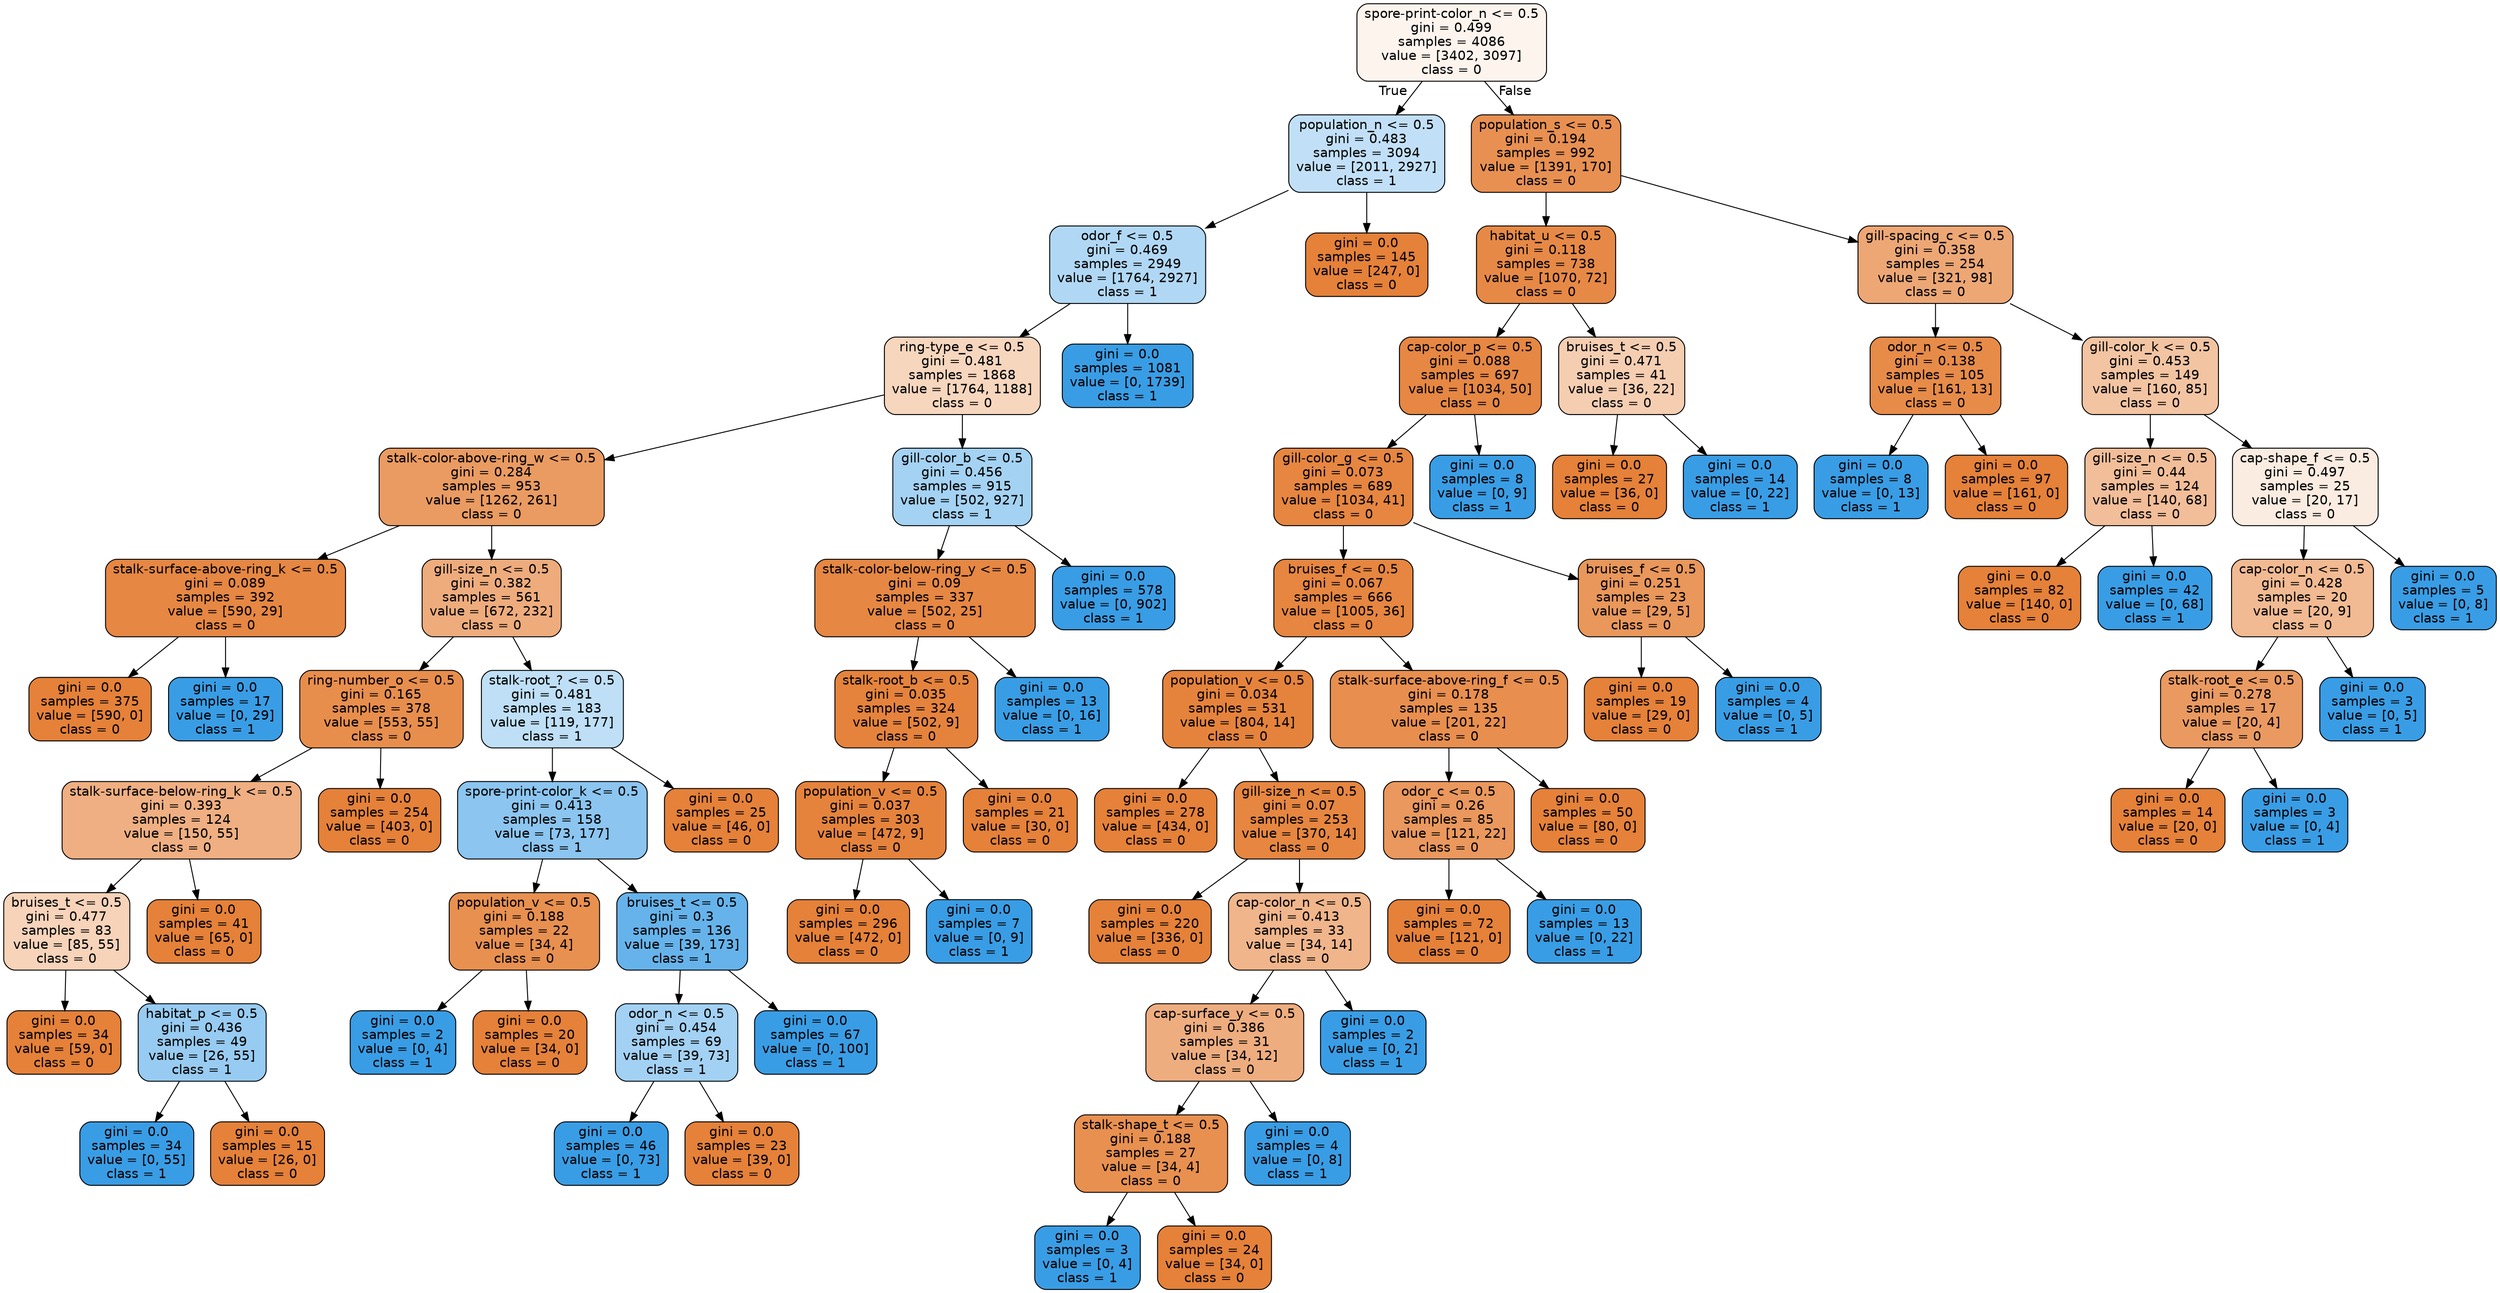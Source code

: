 digraph Tree {
node [shape=box, style="filled, rounded", color="black", fontname="helvetica"] ;
edge [fontname="helvetica"] ;
0 [label="spore-print-color_n <= 0.5\ngini = 0.499\nsamples = 4086\nvalue = [3402, 3097]\nclass = 0", fillcolor="#fdf4ed"] ;
1 [label="population_n <= 0.5\ngini = 0.483\nsamples = 3094\nvalue = [2011, 2927]\nclass = 1", fillcolor="#c1e0f7"] ;
0 -> 1 [labeldistance=2.5, labelangle=45, headlabel="True"] ;
2 [label="odor_f <= 0.5\ngini = 0.469\nsamples = 2949\nvalue = [1764, 2927]\nclass = 1", fillcolor="#b0d8f5"] ;
1 -> 2 ;
3 [label="ring-type_e <= 0.5\ngini = 0.481\nsamples = 1868\nvalue = [1764, 1188]\nclass = 0", fillcolor="#f7d6be"] ;
2 -> 3 ;
4 [label="stalk-color-above-ring_w <= 0.5\ngini = 0.284\nsamples = 953\nvalue = [1262, 261]\nclass = 0", fillcolor="#ea9b62"] ;
3 -> 4 ;
5 [label="stalk-surface-above-ring_k <= 0.5\ngini = 0.089\nsamples = 392\nvalue = [590, 29]\nclass = 0", fillcolor="#e68743"] ;
4 -> 5 ;
6 [label="gini = 0.0\nsamples = 375\nvalue = [590, 0]\nclass = 0", fillcolor="#e58139"] ;
5 -> 6 ;
7 [label="gini = 0.0\nsamples = 17\nvalue = [0, 29]\nclass = 1", fillcolor="#399de5"] ;
5 -> 7 ;
8 [label="gill-size_n <= 0.5\ngini = 0.382\nsamples = 561\nvalue = [672, 232]\nclass = 0", fillcolor="#eeac7d"] ;
4 -> 8 ;
9 [label="ring-number_o <= 0.5\ngini = 0.165\nsamples = 378\nvalue = [553, 55]\nclass = 0", fillcolor="#e88e4d"] ;
8 -> 9 ;
10 [label="stalk-surface-below-ring_k <= 0.5\ngini = 0.393\nsamples = 124\nvalue = [150, 55]\nclass = 0", fillcolor="#efaf82"] ;
9 -> 10 ;
11 [label="bruises_t <= 0.5\ngini = 0.477\nsamples = 83\nvalue = [85, 55]\nclass = 0", fillcolor="#f6d3b9"] ;
10 -> 11 ;
12 [label="gini = 0.0\nsamples = 34\nvalue = [59, 0]\nclass = 0", fillcolor="#e58139"] ;
11 -> 12 ;
13 [label="habitat_p <= 0.5\ngini = 0.436\nsamples = 49\nvalue = [26, 55]\nclass = 1", fillcolor="#97cbf1"] ;
11 -> 13 ;
14 [label="gini = 0.0\nsamples = 34\nvalue = [0, 55]\nclass = 1", fillcolor="#399de5"] ;
13 -> 14 ;
15 [label="gini = 0.0\nsamples = 15\nvalue = [26, 0]\nclass = 0", fillcolor="#e58139"] ;
13 -> 15 ;
16 [label="gini = 0.0\nsamples = 41\nvalue = [65, 0]\nclass = 0", fillcolor="#e58139"] ;
10 -> 16 ;
17 [label="gini = 0.0\nsamples = 254\nvalue = [403, 0]\nclass = 0", fillcolor="#e58139"] ;
9 -> 17 ;
18 [label="stalk-root_? <= 0.5\ngini = 0.481\nsamples = 183\nvalue = [119, 177]\nclass = 1", fillcolor="#bedff6"] ;
8 -> 18 ;
19 [label="spore-print-color_k <= 0.5\ngini = 0.413\nsamples = 158\nvalue = [73, 177]\nclass = 1", fillcolor="#8bc5f0"] ;
18 -> 19 ;
20 [label="population_v <= 0.5\ngini = 0.188\nsamples = 22\nvalue = [34, 4]\nclass = 0", fillcolor="#e89050"] ;
19 -> 20 ;
21 [label="gini = 0.0\nsamples = 2\nvalue = [0, 4]\nclass = 1", fillcolor="#399de5"] ;
20 -> 21 ;
22 [label="gini = 0.0\nsamples = 20\nvalue = [34, 0]\nclass = 0", fillcolor="#e58139"] ;
20 -> 22 ;
23 [label="bruises_t <= 0.5\ngini = 0.3\nsamples = 136\nvalue = [39, 173]\nclass = 1", fillcolor="#66b3eb"] ;
19 -> 23 ;
24 [label="odor_n <= 0.5\ngini = 0.454\nsamples = 69\nvalue = [39, 73]\nclass = 1", fillcolor="#a3d1f3"] ;
23 -> 24 ;
25 [label="gini = 0.0\nsamples = 46\nvalue = [0, 73]\nclass = 1", fillcolor="#399de5"] ;
24 -> 25 ;
26 [label="gini = 0.0\nsamples = 23\nvalue = [39, 0]\nclass = 0", fillcolor="#e58139"] ;
24 -> 26 ;
27 [label="gini = 0.0\nsamples = 67\nvalue = [0, 100]\nclass = 1", fillcolor="#399de5"] ;
23 -> 27 ;
28 [label="gini = 0.0\nsamples = 25\nvalue = [46, 0]\nclass = 0", fillcolor="#e58139"] ;
18 -> 28 ;
29 [label="gill-color_b <= 0.5\ngini = 0.456\nsamples = 915\nvalue = [502, 927]\nclass = 1", fillcolor="#a4d2f3"] ;
3 -> 29 ;
30 [label="stalk-color-below-ring_y <= 0.5\ngini = 0.09\nsamples = 337\nvalue = [502, 25]\nclass = 0", fillcolor="#e68743"] ;
29 -> 30 ;
31 [label="stalk-root_b <= 0.5\ngini = 0.035\nsamples = 324\nvalue = [502, 9]\nclass = 0", fillcolor="#e5833d"] ;
30 -> 31 ;
32 [label="population_v <= 0.5\ngini = 0.037\nsamples = 303\nvalue = [472, 9]\nclass = 0", fillcolor="#e5833d"] ;
31 -> 32 ;
33 [label="gini = 0.0\nsamples = 296\nvalue = [472, 0]\nclass = 0", fillcolor="#e58139"] ;
32 -> 33 ;
34 [label="gini = 0.0\nsamples = 7\nvalue = [0, 9]\nclass = 1", fillcolor="#399de5"] ;
32 -> 34 ;
35 [label="gini = 0.0\nsamples = 21\nvalue = [30, 0]\nclass = 0", fillcolor="#e58139"] ;
31 -> 35 ;
36 [label="gini = 0.0\nsamples = 13\nvalue = [0, 16]\nclass = 1", fillcolor="#399de5"] ;
30 -> 36 ;
37 [label="gini = 0.0\nsamples = 578\nvalue = [0, 902]\nclass = 1", fillcolor="#399de5"] ;
29 -> 37 ;
38 [label="gini = 0.0\nsamples = 1081\nvalue = [0, 1739]\nclass = 1", fillcolor="#399de5"] ;
2 -> 38 ;
39 [label="gini = 0.0\nsamples = 145\nvalue = [247, 0]\nclass = 0", fillcolor="#e58139"] ;
1 -> 39 ;
40 [label="population_s <= 0.5\ngini = 0.194\nsamples = 992\nvalue = [1391, 170]\nclass = 0", fillcolor="#e89051"] ;
0 -> 40 [labeldistance=2.5, labelangle=-45, headlabel="False"] ;
41 [label="habitat_u <= 0.5\ngini = 0.118\nsamples = 738\nvalue = [1070, 72]\nclass = 0", fillcolor="#e78946"] ;
40 -> 41 ;
42 [label="cap-color_p <= 0.5\ngini = 0.088\nsamples = 697\nvalue = [1034, 50]\nclass = 0", fillcolor="#e68743"] ;
41 -> 42 ;
43 [label="gill-color_g <= 0.5\ngini = 0.073\nsamples = 689\nvalue = [1034, 41]\nclass = 0", fillcolor="#e68641"] ;
42 -> 43 ;
44 [label="bruises_f <= 0.5\ngini = 0.067\nsamples = 666\nvalue = [1005, 36]\nclass = 0", fillcolor="#e68640"] ;
43 -> 44 ;
45 [label="population_v <= 0.5\ngini = 0.034\nsamples = 531\nvalue = [804, 14]\nclass = 0", fillcolor="#e5833c"] ;
44 -> 45 ;
46 [label="gini = 0.0\nsamples = 278\nvalue = [434, 0]\nclass = 0", fillcolor="#e58139"] ;
45 -> 46 ;
47 [label="gill-size_n <= 0.5\ngini = 0.07\nsamples = 253\nvalue = [370, 14]\nclass = 0", fillcolor="#e68640"] ;
45 -> 47 ;
48 [label="gini = 0.0\nsamples = 220\nvalue = [336, 0]\nclass = 0", fillcolor="#e58139"] ;
47 -> 48 ;
49 [label="cap-color_n <= 0.5\ngini = 0.413\nsamples = 33\nvalue = [34, 14]\nclass = 0", fillcolor="#f0b58b"] ;
47 -> 49 ;
50 [label="cap-surface_y <= 0.5\ngini = 0.386\nsamples = 31\nvalue = [34, 12]\nclass = 0", fillcolor="#eead7f"] ;
49 -> 50 ;
51 [label="stalk-shape_t <= 0.5\ngini = 0.188\nsamples = 27\nvalue = [34, 4]\nclass = 0", fillcolor="#e89050"] ;
50 -> 51 ;
52 [label="gini = 0.0\nsamples = 3\nvalue = [0, 4]\nclass = 1", fillcolor="#399de5"] ;
51 -> 52 ;
53 [label="gini = 0.0\nsamples = 24\nvalue = [34, 0]\nclass = 0", fillcolor="#e58139"] ;
51 -> 53 ;
54 [label="gini = 0.0\nsamples = 4\nvalue = [0, 8]\nclass = 1", fillcolor="#399de5"] ;
50 -> 54 ;
55 [label="gini = 0.0\nsamples = 2\nvalue = [0, 2]\nclass = 1", fillcolor="#399de5"] ;
49 -> 55 ;
56 [label="stalk-surface-above-ring_f <= 0.5\ngini = 0.178\nsamples = 135\nvalue = [201, 22]\nclass = 0", fillcolor="#e88f4f"] ;
44 -> 56 ;
57 [label="odor_c <= 0.5\ngini = 0.26\nsamples = 85\nvalue = [121, 22]\nclass = 0", fillcolor="#ea985d"] ;
56 -> 57 ;
58 [label="gini = 0.0\nsamples = 72\nvalue = [121, 0]\nclass = 0", fillcolor="#e58139"] ;
57 -> 58 ;
59 [label="gini = 0.0\nsamples = 13\nvalue = [0, 22]\nclass = 1", fillcolor="#399de5"] ;
57 -> 59 ;
60 [label="gini = 0.0\nsamples = 50\nvalue = [80, 0]\nclass = 0", fillcolor="#e58139"] ;
56 -> 60 ;
61 [label="bruises_f <= 0.5\ngini = 0.251\nsamples = 23\nvalue = [29, 5]\nclass = 0", fillcolor="#e9975b"] ;
43 -> 61 ;
62 [label="gini = 0.0\nsamples = 19\nvalue = [29, 0]\nclass = 0", fillcolor="#e58139"] ;
61 -> 62 ;
63 [label="gini = 0.0\nsamples = 4\nvalue = [0, 5]\nclass = 1", fillcolor="#399de5"] ;
61 -> 63 ;
64 [label="gini = 0.0\nsamples = 8\nvalue = [0, 9]\nclass = 1", fillcolor="#399de5"] ;
42 -> 64 ;
65 [label="bruises_t <= 0.5\ngini = 0.471\nsamples = 41\nvalue = [36, 22]\nclass = 0", fillcolor="#f5ceb2"] ;
41 -> 65 ;
66 [label="gini = 0.0\nsamples = 27\nvalue = [36, 0]\nclass = 0", fillcolor="#e58139"] ;
65 -> 66 ;
67 [label="gini = 0.0\nsamples = 14\nvalue = [0, 22]\nclass = 1", fillcolor="#399de5"] ;
65 -> 67 ;
68 [label="gill-spacing_c <= 0.5\ngini = 0.358\nsamples = 254\nvalue = [321, 98]\nclass = 0", fillcolor="#eda775"] ;
40 -> 68 ;
69 [label="odor_n <= 0.5\ngini = 0.138\nsamples = 105\nvalue = [161, 13]\nclass = 0", fillcolor="#e78b49"] ;
68 -> 69 ;
70 [label="gini = 0.0\nsamples = 8\nvalue = [0, 13]\nclass = 1", fillcolor="#399de5"] ;
69 -> 70 ;
71 [label="gini = 0.0\nsamples = 97\nvalue = [161, 0]\nclass = 0", fillcolor="#e58139"] ;
69 -> 71 ;
72 [label="gill-color_k <= 0.5\ngini = 0.453\nsamples = 149\nvalue = [160, 85]\nclass = 0", fillcolor="#f3c4a2"] ;
68 -> 72 ;
73 [label="gill-size_n <= 0.5\ngini = 0.44\nsamples = 124\nvalue = [140, 68]\nclass = 0", fillcolor="#f2be99"] ;
72 -> 73 ;
74 [label="gini = 0.0\nsamples = 82\nvalue = [140, 0]\nclass = 0", fillcolor="#e58139"] ;
73 -> 74 ;
75 [label="gini = 0.0\nsamples = 42\nvalue = [0, 68]\nclass = 1", fillcolor="#399de5"] ;
73 -> 75 ;
76 [label="cap-shape_f <= 0.5\ngini = 0.497\nsamples = 25\nvalue = [20, 17]\nclass = 0", fillcolor="#fbece1"] ;
72 -> 76 ;
77 [label="cap-color_n <= 0.5\ngini = 0.428\nsamples = 20\nvalue = [20, 9]\nclass = 0", fillcolor="#f1ba92"] ;
76 -> 77 ;
78 [label="stalk-root_e <= 0.5\ngini = 0.278\nsamples = 17\nvalue = [20, 4]\nclass = 0", fillcolor="#ea9a61"] ;
77 -> 78 ;
79 [label="gini = 0.0\nsamples = 14\nvalue = [20, 0]\nclass = 0", fillcolor="#e58139"] ;
78 -> 79 ;
80 [label="gini = 0.0\nsamples = 3\nvalue = [0, 4]\nclass = 1", fillcolor="#399de5"] ;
78 -> 80 ;
81 [label="gini = 0.0\nsamples = 3\nvalue = [0, 5]\nclass = 1", fillcolor="#399de5"] ;
77 -> 81 ;
82 [label="gini = 0.0\nsamples = 5\nvalue = [0, 8]\nclass = 1", fillcolor="#399de5"] ;
76 -> 82 ;
}